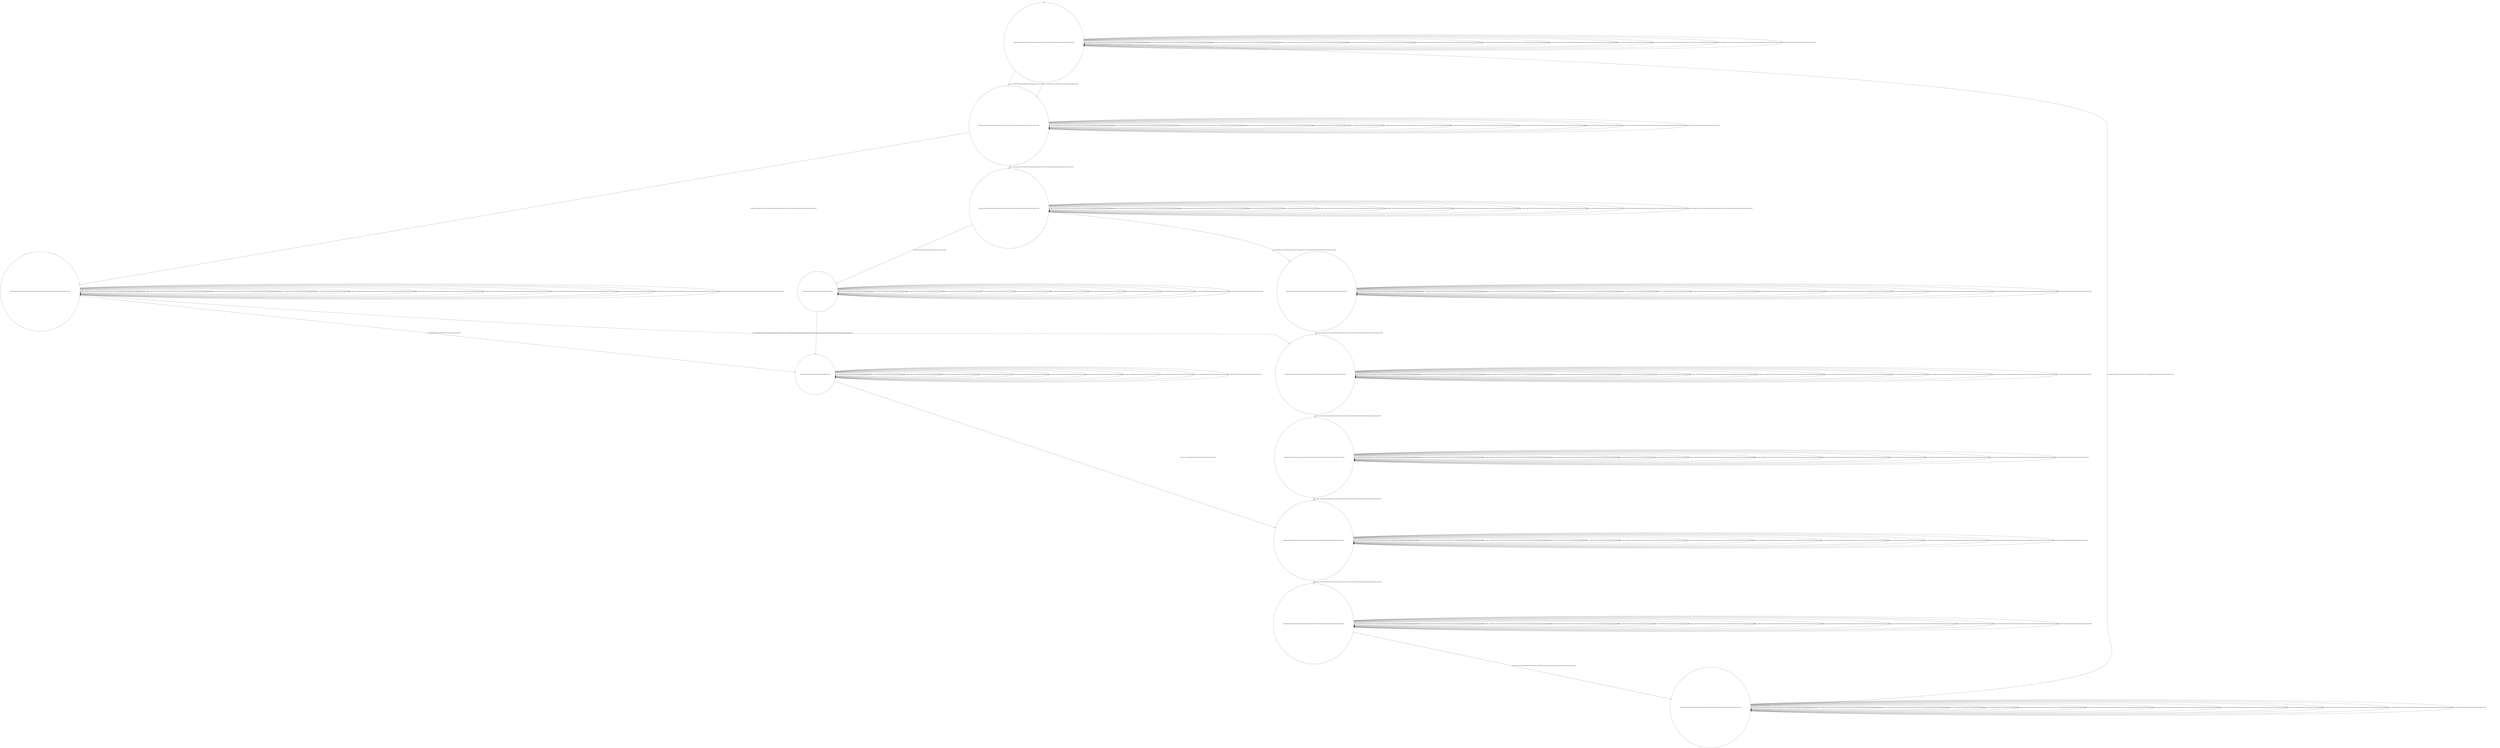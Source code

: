 digraph g {
	edge [lblstyle="above, sloped"];
	s0 [shape="circle" label="0@[((EUR and TEA and CAP and TON and not DOL and not COF) or (DOL and CAP and TON and not TEA and not EUR and not COF))]"];
	s1 [shape="circle" label="1@[((DOL and CAP and TON and not TEA and not EUR and not COF) or (EUR and TEA and CAP and TON and not DOL and not COF))]"];
	s2 [shape="circle" label="2@[((DOL and CAP and TON and not TEA and not EUR and not COF) or (EUR and TEA and CAP and TON and not DOL and not COF))]"];
	s3 [shape="circle" label="3@[((DOL and CAP and TON and not TEA and not EUR and not COF) or (EUR and TEA and CAP and TON and not DOL and not COF))]"];
	s4 [shape="circle" label="4@[((DOL and CAP and TON and not TEA and not EUR and not COF) or (EUR and TEA and CAP and TON and not DOL and not COF))]"];
	s5 [shape="circle" label="5@[((EUR and TEA and CAP and TON and not DOL and not COF))]"];
	s6 [shape="circle" label="6@[((DOL and CAP and TON and not TEA and not EUR and not COF) or (EUR and TEA and CAP and TON and not DOL and not COF))]"];
	s7 [shape="circle" label="7@[((EUR and TEA and CAP and TON and not DOL and not COF))]"];
	s8 [shape="circle" label="8@[((DOL and CAP and TON and not TEA and not EUR and not COF) or (EUR and TEA and CAP and TON and not DOL and not COF))]"];
	s9 [shape="circle" label="9@[((DOL and CAP and TON and not TEA and not EUR and not COF) or (EUR and TEA and CAP and TON and not DOL and not COF))]"];
	s10 [shape="circle" label="10@[((DOL and CAP and TON and not TEA and not EUR and not COF) or (EUR and TEA and CAP and TON and not DOL and not COF))]"];
	s11 [shape="circle" label="11@[((DOL and CAP and TON and not TEA and not EUR and not COF) or (EUR and TEA and CAP and TON and not DOL and not COF))]"];
	s0 -> s0 [label="cap / nok() [((DOL and CAP and TON and not TEA and not EUR and not COF) or (EUR and TEA and CAP and TON and not DOL and not COF))]"];
	s0 -> s0 [label="coffee / nok() [((DOL and CAP and TON and not TEA and not EUR and not COF) or (EUR and TEA and CAP and TON and not DOL and not COF))]"];
	s0 -> s0 [label="cup_taken / nok() [((DOL and CAP and TON and not TEA and not EUR and not COF) or (EUR and TEA and CAP and TON and not DOL and not COF))]"];
	s0 -> s0 [label="display_done / nok() [((DOL and CAP and TON and not TEA and not EUR and not COF) or (EUR and TEA and CAP and TON and not DOL and not COF))]"];
	s0 -> s1 [label="dollar / ok() [((DOL and CAP and TON and not TEA and not EUR and not COF))]"];
	s0 -> s1 [label="euro / ok() [((EUR and TEA and CAP and TON and not DOL and not COF))]"];
	s0 -> s0 [label="no_sugar / nok() [((DOL and CAP and TON and not TEA and not EUR and not COF) or (EUR and TEA and CAP and TON and not DOL and not COF))]"];
	s0 -> s0 [label="pour_coffee / nok() [((DOL and CAP and TON and not TEA and not EUR and not COF) or (EUR and TEA and CAP and TON and not DOL and not COF))]"];
	s0 -> s0 [label="pour_milk / nok() [((DOL and CAP and TON and not TEA and not EUR and not COF) or (EUR and TEA and CAP and TON and not DOL and not COF))]"];
	s0 -> s0 [label="pour_sugar / nok() [((DOL and CAP and TON and not TEA and not EUR and not COF) or (EUR and TEA and CAP and TON and not DOL and not COF))]"];
	s0 -> s0 [label="pour_tea / nok() [((EUR and TEA and CAP and TON and not DOL and not COF))]"];
	s0 -> s0 [label="ring / nok() [((DOL and CAP and TON and not TEA and not EUR and not COF) or (EUR and TEA and CAP and TON and not DOL and not COF))]"];
	s0 -> s0 [label="sugar / nok() [((DOL and CAP and TON and not TEA and not EUR and not COF) or (EUR and TEA and CAP and TON and not DOL and not COF))]"];
	s0 -> s0 [label="tea / nok() [((EUR and TEA and CAP and TON and not DOL and not COF))]"];
	s1 -> s1 [label="cap / nok() [((DOL and CAP and TON and not TEA and not EUR and not COF) or (EUR and TEA and CAP and TON and not DOL and not COF))]"];
	s1 -> s1 [label="coffee / nok() [((DOL and CAP and TON and not TEA and not EUR and not COF) or (EUR and TEA and CAP and TON and not DOL and not COF))]"];
	s1 -> s1 [label="cup_taken / nok() [((DOL and CAP and TON and not TEA and not EUR and not COF) or (EUR and TEA and CAP and TON and not DOL and not COF))]"];
	s1 -> s1 [label="display_done / nok() [((DOL and CAP and TON and not TEA and not EUR and not COF) or (EUR and TEA and CAP and TON and not DOL and not COF))]"];
	s1 -> s1 [label="dollar / nok() [((DOL and CAP and TON and not TEA and not EUR and not COF))]"];
	s1 -> s1 [label="euro / nok() [((EUR and TEA and CAP and TON and not DOL and not COF))]"];
	s1 -> s2 [label="no_sugar / ok() [((DOL and CAP and TON and not TEA and not EUR and not COF) or (EUR and TEA and CAP and TON and not DOL and not COF))]"];
	s1 -> s1 [label="pour_coffee / nok() [((DOL and CAP and TON and not TEA and not EUR and not COF) or (EUR and TEA and CAP and TON and not DOL and not COF))]"];
	s1 -> s1 [label="pour_milk / nok() [((DOL and CAP and TON and not TEA and not EUR and not COF) or (EUR and TEA and CAP and TON and not DOL and not COF))]"];
	s1 -> s1 [label="pour_sugar / nok() [((DOL and CAP and TON and not TEA and not EUR and not COF) or (EUR and TEA and CAP and TON and not DOL and not COF))]"];
	s1 -> s1 [label="pour_tea / nok() [((EUR and TEA and CAP and TON and not DOL and not COF))]"];
	s1 -> s1 [label="ring / nok() [((DOL and CAP and TON and not TEA and not EUR and not COF) or (EUR and TEA and CAP and TON and not DOL and not COF))]"];
	s1 -> s3 [label="sugar / ok() [((DOL and CAP and TON and not TEA and not EUR and not COF) or (EUR and TEA and CAP and TON and not DOL and not COF))]"];
	s1 -> s1 [label="tea / nok() [((EUR and TEA and CAP and TON and not DOL and not COF))]"];
	s2 -> s6 [label="cap / ok() [((DOL and CAP and TON and not TEA and not EUR and not COF) or (EUR and TEA and CAP and TON and not DOL and not COF))]"];
	s2 -> s2 [label="coffee / Ω [((DOL and CAP and TON and not TEA and not EUR and not COF) or (EUR and TEA and CAP and TON and not DOL and not COF))]"];
	s2 -> s2 [label="cup_taken / nok() [((DOL and CAP and TON and not TEA and not EUR and not COF) or (EUR and TEA and CAP and TON and not DOL and not COF))]"];
	s2 -> s2 [label="display_done / nok() [((DOL and CAP and TON and not TEA and not EUR and not COF) or (EUR and TEA and CAP and TON and not DOL and not COF))]"];
	s2 -> s2 [label="dollar / nok() [((DOL and CAP and TON and not TEA and not EUR and not COF))]"];
	s2 -> s2 [label="euro / nok() [((EUR and TEA and CAP and TON and not DOL and not COF))]"];
	s2 -> s2 [label="no_sugar / nok() [((DOL and CAP and TON and not TEA and not EUR and not COF) or (EUR and TEA and CAP and TON and not DOL and not COF))]"];
	s2 -> s2 [label="pour_coffee / nok() [((DOL and CAP and TON and not TEA and not EUR and not COF) or (EUR and TEA and CAP and TON and not DOL and not COF))]"];
	s2 -> s2 [label="pour_milk / nok() [((DOL and CAP and TON and not TEA and not EUR and not COF) or (EUR and TEA and CAP and TON and not DOL and not COF))]"];
	s2 -> s2 [label="pour_sugar / nok() [((DOL and CAP and TON and not TEA and not EUR and not COF) or (EUR and TEA and CAP and TON and not DOL and not COF))]"];
	s2 -> s2 [label="pour_tea / nok() [((EUR and TEA and CAP and TON and not DOL and not COF))]"];
	s2 -> s2 [label="ring / nok() [((DOL and CAP and TON and not TEA and not EUR and not COF) or (EUR and TEA and CAP and TON and not DOL and not COF))]"];
	s2 -> s2 [label="sugar / void() [((DOL and CAP and TON and not TEA and not EUR and not COF) or (EUR and TEA and CAP and TON and not DOL and not COF))]"];
	s2 -> s7 [label="tea / ok() [((EUR and TEA and CAP and TON and not DOL and not COF))]"];
	s3 -> s4 [label="cap / ok() [((DOL and CAP and TON and not TEA and not EUR and not COF) or (EUR and TEA and CAP and TON and not DOL and not COF))]"];
	s3 -> s3 [label="coffee / Ω [((DOL and CAP and TON and not TEA and not EUR and not COF) or (EUR and TEA and CAP and TON and not DOL and not COF))]"];
	s3 -> s3 [label="cup_taken / nok() [((DOL and CAP and TON and not TEA and not EUR and not COF) or (EUR and TEA and CAP and TON and not DOL and not COF))]"];
	s3 -> s3 [label="display_done / nok() [((DOL and CAP and TON and not TEA and not EUR and not COF) or (EUR and TEA and CAP and TON and not DOL and not COF))]"];
	s3 -> s3 [label="dollar / nok() [((DOL and CAP and TON and not TEA and not EUR and not COF))]"];
	s3 -> s3 [label="euro / nok() [((EUR and TEA and CAP and TON and not DOL and not COF))]"];
	s3 -> s3 [label="no_sugar / void() [((DOL and CAP and TON and not TEA and not EUR and not COF) or (EUR and TEA and CAP and TON and not DOL and not COF))]"];
	s3 -> s3 [label="pour_coffee / nok() [((DOL and CAP and TON and not TEA and not EUR and not COF) or (EUR and TEA and CAP and TON and not DOL and not COF))]"];
	s3 -> s3 [label="pour_milk / nok() [((DOL and CAP and TON and not TEA and not EUR and not COF) or (EUR and TEA and CAP and TON and not DOL and not COF))]"];
	s3 -> s3 [label="pour_sugar / nok() [((DOL and CAP and TON and not TEA and not EUR and not COF) or (EUR and TEA and CAP and TON and not DOL and not COF))]"];
	s3 -> s3 [label="pour_tea / nok() [((EUR and TEA and CAP and TON and not DOL and not COF))]"];
	s3 -> s3 [label="ring / nok() [((DOL and CAP and TON and not TEA and not EUR and not COF) or (EUR and TEA and CAP and TON and not DOL and not COF))]"];
	s3 -> s3 [label="sugar / nok() [((DOL and CAP and TON and not TEA and not EUR and not COF) or (EUR and TEA and CAP and TON and not DOL and not COF))]"];
	s3 -> s5 [label="tea / ok() [((EUR and TEA and CAP and TON and not DOL and not COF))]"];
	s4 -> s4 [label="cap / nok() [((DOL and CAP and TON and not TEA and not EUR and not COF) or (EUR and TEA and CAP and TON and not DOL and not COF))]"];
	s4 -> s4 [label="coffee / void() [((DOL and CAP and TON and not TEA and not EUR and not COF) or (EUR and TEA and CAP and TON and not DOL and not COF))]"];
	s4 -> s4 [label="cup_taken / nok() [((DOL and CAP and TON and not TEA and not EUR and not COF) or (EUR and TEA and CAP and TON and not DOL and not COF))]"];
	s4 -> s4 [label="display_done / nok() [((DOL and CAP and TON and not TEA and not EUR and not COF) or (EUR and TEA and CAP and TON and not DOL and not COF))]"];
	s4 -> s4 [label="dollar / nok() [((DOL and CAP and TON and not TEA and not EUR and not COF))]"];
	s4 -> s4 [label="euro / nok() [((EUR and TEA and CAP and TON and not DOL and not COF))]"];
	s4 -> s4 [label="no_sugar / nok() [((DOL and CAP and TON and not TEA and not EUR and not COF) or (EUR and TEA and CAP and TON and not DOL and not COF))]"];
	s4 -> s4 [label="pour_coffee / nok() [((DOL and CAP and TON and not TEA and not EUR and not COF) or (EUR and TEA and CAP and TON and not DOL and not COF))]"];
	s4 -> s4 [label="pour_milk / nok() [((DOL and CAP and TON and not TEA and not EUR and not COF) or (EUR and TEA and CAP and TON and not DOL and not COF))]"];
	s4 -> s6 [label="pour_sugar / ok() [((DOL and CAP and TON and not TEA and not EUR and not COF) or (EUR and TEA and CAP and TON and not DOL and not COF))]"];
	s4 -> s4 [label="pour_tea / nok() [((EUR and TEA and CAP and TON and not DOL and not COF))]"];
	s4 -> s4 [label="ring / nok() [((DOL and CAP and TON and not TEA and not EUR and not COF) or (EUR and TEA and CAP and TON and not DOL and not COF))]"];
	s4 -> s4 [label="sugar / nok() [((DOL and CAP and TON and not TEA and not EUR and not COF) or (EUR and TEA and CAP and TON and not DOL and not COF))]"];
	s4 -> s4 [label="tea / void() [((EUR and TEA and CAP and TON and not DOL and not COF))]"];
	s5 -> s5 [label="cap / void() [((EUR and TEA and CAP and TON and not DOL and not COF))]"];
	s5 -> s5 [label="coffee / void() [((EUR and TEA and CAP and TON and not DOL and not COF))]"];
	s5 -> s5 [label="cup_taken / nok() [((EUR and TEA and CAP and TON and not DOL and not COF))]"];
	s5 -> s5 [label="display_done / nok() [((EUR and TEA and CAP and TON and not DOL and not COF))]"];
	s5 -> s5 [label="euro / nok() [((EUR and TEA and CAP and TON and not DOL and not COF))]"];
	s5 -> s5 [label="no_sugar / nok() [((EUR and TEA and CAP and TON and not DOL and not COF))]"];
	s5 -> s5 [label="pour_coffee / nok() [((EUR and TEA and CAP and TON and not DOL and not COF))]"];
	s5 -> s5 [label="pour_milk / nok() [((EUR and TEA and CAP and TON and not DOL and not COF))]"];
	s5 -> s7 [label="pour_sugar / ok() [((EUR and TEA and CAP and TON and not DOL and not COF))]"];
	s5 -> s5 [label="pour_tea / nok() [((EUR and TEA and CAP and TON and not DOL and not COF))]"];
	s5 -> s5 [label="ring / nok() [((EUR and TEA and CAP and TON and not DOL and not COF))]"];
	s5 -> s5 [label="sugar / nok() [((EUR and TEA and CAP and TON and not DOL and not COF))]"];
	s5 -> s5 [label="tea / nok() [((EUR and TEA and CAP and TON and not DOL and not COF))]"];
	s6 -> s6 [label="cap / nok() [((DOL and CAP and TON and not TEA and not EUR and not COF) or (EUR and TEA and CAP and TON and not DOL and not COF))]"];
	s6 -> s6 [label="coffee / void() [((DOL and CAP and TON and not TEA and not EUR and not COF) or (EUR and TEA and CAP and TON and not DOL and not COF))]"];
	s6 -> s6 [label="cup_taken / nok() [((DOL and CAP and TON and not TEA and not EUR and not COF) or (EUR and TEA and CAP and TON and not DOL and not COF))]"];
	s6 -> s6 [label="display_done / nok() [((DOL and CAP and TON and not TEA and not EUR and not COF) or (EUR and TEA and CAP and TON and not DOL and not COF))]"];
	s6 -> s6 [label="dollar / nok() [((DOL and CAP and TON and not TEA and not EUR and not COF))]"];
	s6 -> s6 [label="euro / nok() [((EUR and TEA and CAP and TON and not DOL and not COF))]"];
	s6 -> s6 [label="no_sugar / nok() [((DOL and CAP and TON and not TEA and not EUR and not COF) or (EUR and TEA and CAP and TON and not DOL and not COF))]"];
	s6 -> s6 [label="pour_coffee / nok() [((DOL and CAP and TON and not TEA and not EUR and not COF) or (EUR and TEA and CAP and TON and not DOL and not COF))]"];
	s6 -> s9 [label="pour_milk / ok() [((DOL and CAP and TON and not TEA and not EUR and not COF) or (EUR and TEA and CAP and TON and not DOL and not COF))]"];
	s6 -> s6 [label="pour_sugar / nok() [((DOL and CAP and TON and not TEA and not EUR and not COF) or (EUR and TEA and CAP and TON and not DOL and not COF))]"];
	s6 -> s6 [label="pour_tea / nok() [((EUR and TEA and CAP and TON and not DOL and not COF))]"];
	s6 -> s6 [label="ring / nok() [((DOL and CAP and TON and not TEA and not EUR and not COF) or (EUR and TEA and CAP and TON and not DOL and not COF))]"];
	s6 -> s6 [label="sugar / nok() [((DOL and CAP and TON and not TEA and not EUR and not COF) or (EUR and TEA and CAP and TON and not DOL and not COF))]"];
	s6 -> s6 [label="tea / void() [((EUR and TEA and CAP and TON and not DOL and not COF))]"];
	s7 -> s7 [label="cap / void() [((EUR and TEA and CAP and TON and not DOL and not COF))]"];
	s7 -> s7 [label="coffee / void() [((EUR and TEA and CAP and TON and not DOL and not COF))]"];
	s7 -> s7 [label="cup_taken / nok() [((EUR and TEA and CAP and TON and not DOL and not COF))]"];
	s7 -> s7 [label="display_done / nok() [((EUR and TEA and CAP and TON and not DOL and not COF))]"];
	s7 -> s7 [label="euro / nok() [((EUR and TEA and CAP and TON and not DOL and not COF))]"];
	s7 -> s7 [label="no_sugar / nok() [((EUR and TEA and CAP and TON and not DOL and not COF))]"];
	s7 -> s7 [label="pour_coffee / nok() [((EUR and TEA and CAP and TON and not DOL and not COF))]"];
	s7 -> s7 [label="pour_milk / nok() [((EUR and TEA and CAP and TON and not DOL and not COF))]"];
	s7 -> s7 [label="pour_sugar / nok() [((EUR and TEA and CAP and TON and not DOL and not COF))]"];
	s7 -> s8 [label="pour_tea / ok() [((EUR and TEA and CAP and TON and not DOL and not COF))]"];
	s7 -> s7 [label="ring / nok() [((EUR and TEA and CAP and TON and not DOL and not COF))]"];
	s7 -> s7 [label="sugar / nok() [((EUR and TEA and CAP and TON and not DOL and not COF))]"];
	s7 -> s7 [label="tea / nok() [((EUR and TEA and CAP and TON and not DOL and not COF))]"];
	s8 -> s8 [label="cap / nok() [((DOL and CAP and TON and not TEA and not EUR and not COF) or (EUR and TEA and CAP and TON and not DOL and not COF))]"];
	s8 -> s8 [label="coffee / nok() [((DOL and CAP and TON and not TEA and not EUR and not COF) or (EUR and TEA and CAP and TON and not DOL and not COF))]"];
	s8 -> s8 [label="cup_taken / nok() [((DOL and CAP and TON and not TEA and not EUR and not COF) or (EUR and TEA and CAP and TON and not DOL and not COF))]"];
	s8 -> s10 [label="display_done / ok() [((DOL and CAP and TON and not TEA and not EUR and not COF) or (EUR and TEA and CAP and TON and not DOL and not COF))]"];
	s8 -> s8 [label="dollar / nok() [((DOL and CAP and TON and not TEA and not EUR and not COF))]"];
	s8 -> s8 [label="euro / nok() [((EUR and TEA and CAP and TON and not DOL and not COF))]"];
	s8 -> s8 [label="no_sugar / nok() [((DOL and CAP and TON and not TEA and not EUR and not COF) or (EUR and TEA and CAP and TON and not DOL and not COF))]"];
	s8 -> s8 [label="pour_coffee / nok() [((DOL and CAP and TON and not TEA and not EUR and not COF) or (EUR and TEA and CAP and TON and not DOL and not COF))]"];
	s8 -> s8 [label="pour_milk / nok() [((DOL and CAP and TON and not TEA and not EUR and not COF) or (EUR and TEA and CAP and TON and not DOL and not COF))]"];
	s8 -> s8 [label="pour_sugar / nok() [((DOL and CAP and TON and not TEA and not EUR and not COF) or (EUR and TEA and CAP and TON and not DOL and not COF))]"];
	s8 -> s8 [label="pour_tea / nok() [((EUR and TEA and CAP and TON and not DOL and not COF))]"];
	s8 -> s8 [label="ring / nok() [((DOL and CAP and TON and not TEA and not EUR and not COF) or (EUR and TEA and CAP and TON and not DOL and not COF))]"];
	s8 -> s8 [label="sugar / nok() [((DOL and CAP and TON and not TEA and not EUR and not COF) or (EUR and TEA and CAP and TON and not DOL and not COF))]"];
	s8 -> s8 [label="tea / nok() [((EUR and TEA and CAP and TON and not DOL and not COF))]"];
	s9 -> s9 [label="cap / nok() [((DOL and CAP and TON and not TEA and not EUR and not COF) or (EUR and TEA and CAP and TON and not DOL and not COF))]"];
	s9 -> s9 [label="coffee / nok() [((DOL and CAP and TON and not TEA and not EUR and not COF) or (EUR and TEA and CAP and TON and not DOL and not COF))]"];
	s9 -> s9 [label="cup_taken / nok() [((DOL and CAP and TON and not TEA and not EUR and not COF) or (EUR and TEA and CAP and TON and not DOL and not COF))]"];
	s9 -> s9 [label="display_done / nok() [((DOL and CAP and TON and not TEA and not EUR and not COF) or (EUR and TEA and CAP and TON and not DOL and not COF))]"];
	s9 -> s9 [label="dollar / nok() [((DOL and CAP and TON and not TEA and not EUR and not COF))]"];
	s9 -> s9 [label="euro / nok() [((EUR and TEA and CAP and TON and not DOL and not COF))]"];
	s9 -> s9 [label="no_sugar / nok() [((DOL and CAP and TON and not TEA and not EUR and not COF) or (EUR and TEA and CAP and TON and not DOL and not COF))]"];
	s9 -> s8 [label="pour_coffee / ok() [((DOL and CAP and TON and not TEA and not EUR and not COF) or (EUR and TEA and CAP and TON and not DOL and not COF))]"];
	s9 -> s9 [label="pour_milk / nok() [((DOL and CAP and TON and not TEA and not EUR and not COF) or (EUR and TEA and CAP and TON and not DOL and not COF))]"];
	s9 -> s9 [label="pour_sugar / nok() [((DOL and CAP and TON and not TEA and not EUR and not COF) or (EUR and TEA and CAP and TON and not DOL and not COF))]"];
	s9 -> s9 [label="pour_tea / nok() [((EUR and TEA and CAP and TON and not DOL and not COF))]"];
	s9 -> s9 [label="ring / nok() [((DOL and CAP and TON and not TEA and not EUR and not COF) or (EUR and TEA and CAP and TON and not DOL and not COF))]"];
	s9 -> s9 [label="sugar / nok() [((DOL and CAP and TON and not TEA and not EUR and not COF) or (EUR and TEA and CAP and TON and not DOL and not COF))]"];
	s9 -> s9 [label="tea / nok() [((EUR and TEA and CAP and TON and not DOL and not COF))]"];
	s10 -> s10 [label="cap / nok() [((DOL and CAP and TON and not TEA and not EUR and not COF) or (EUR and TEA and CAP and TON and not DOL and not COF))]"];
	s10 -> s10 [label="coffee / nok() [((DOL and CAP and TON and not TEA and not EUR and not COF) or (EUR and TEA and CAP and TON and not DOL and not COF))]"];
	s10 -> s10 [label="cup_taken / nok() [((DOL and CAP and TON and not TEA and not EUR and not COF) or (EUR and TEA and CAP and TON and not DOL and not COF))]"];
	s10 -> s10 [label="display_done / nok() [((DOL and CAP and TON and not TEA and not EUR and not COF) or (EUR and TEA and CAP and TON and not DOL and not COF))]"];
	s10 -> s10 [label="dollar / nok() [((DOL and CAP and TON and not TEA and not EUR and not COF))]"];
	s10 -> s10 [label="euro / nok() [((EUR and TEA and CAP and TON and not DOL and not COF))]"];
	s10 -> s10 [label="no_sugar / nok() [((DOL and CAP and TON and not TEA and not EUR and not COF) or (EUR and TEA and CAP and TON and not DOL and not COF))]"];
	s10 -> s10 [label="pour_coffee / nok() [((DOL and CAP and TON and not TEA and not EUR and not COF) or (EUR and TEA and CAP and TON and not DOL and not COF))]"];
	s10 -> s10 [label="pour_milk / nok() [((DOL and CAP and TON and not TEA and not EUR and not COF) or (EUR and TEA and CAP and TON and not DOL and not COF))]"];
	s10 -> s10 [label="pour_sugar / nok() [((DOL and CAP and TON and not TEA and not EUR and not COF) or (EUR and TEA and CAP and TON and not DOL and not COF))]"];
	s10 -> s10 [label="pour_tea / nok() [((EUR and TEA and CAP and TON and not DOL and not COF))]"];
	s10 -> s11 [label="ring / ok() [((DOL and CAP and TON and not TEA and not EUR and not COF) or (EUR and TEA and CAP and TON and not DOL and not COF))]"];
	s10 -> s10 [label="sugar / nok() [((DOL and CAP and TON and not TEA and not EUR and not COF) or (EUR and TEA and CAP and TON and not DOL and not COF))]"];
	s10 -> s10 [label="tea / nok() [((EUR and TEA and CAP and TON and not DOL and not COF))]"];
	s11 -> s11 [label="cap / nok() [((DOL and CAP and TON and not TEA and not EUR and not COF) or (EUR and TEA and CAP and TON and not DOL and not COF))]"];
	s11 -> s11 [label="coffee / nok() [((DOL and CAP and TON and not TEA and not EUR and not COF) or (EUR and TEA and CAP and TON and not DOL and not COF))]"];
	s11 -> s0 [label="cup_taken / ok() [((DOL and CAP and TON and not TEA and not EUR and not COF) or (EUR and TEA and CAP and TON and not DOL and not COF))]"];
	s11 -> s11 [label="display_done / nok() [((DOL and CAP and TON and not TEA and not EUR and not COF) or (EUR and TEA and CAP and TON and not DOL and not COF))]"];
	s11 -> s11 [label="dollar / nok() [((DOL and CAP and TON and not TEA and not EUR and not COF))]"];
	s11 -> s11 [label="euro / nok() [((EUR and TEA and CAP and TON and not DOL and not COF))]"];
	s11 -> s11 [label="no_sugar / nok() [((DOL and CAP and TON and not TEA and not EUR and not COF) or (EUR and TEA and CAP and TON and not DOL and not COF))]"];
	s11 -> s11 [label="pour_coffee / nok() [((DOL and CAP and TON and not TEA and not EUR and not COF) or (EUR and TEA and CAP and TON and not DOL and not COF))]"];
	s11 -> s11 [label="pour_milk / nok() [((DOL and CAP and TON and not TEA and not EUR and not COF) or (EUR and TEA and CAP and TON and not DOL and not COF))]"];
	s11 -> s11 [label="pour_sugar / nok() [((DOL and CAP and TON and not TEA and not EUR and not COF) or (EUR and TEA and CAP and TON and not DOL and not COF))]"];
	s11 -> s11 [label="pour_tea / nok() [((EUR and TEA and CAP and TON and not DOL and not COF))]"];
	s11 -> s11 [label="ring / nok() [((DOL and CAP and TON and not TEA and not EUR and not COF) or (EUR and TEA and CAP and TON and not DOL and not COF))]"];
	s11 -> s11 [label="sugar / nok() [((DOL and CAP and TON and not TEA and not EUR and not COF) or (EUR and TEA and CAP and TON and not DOL and not COF))]"];
	s11 -> s11 [label="tea / nok() [((EUR and TEA and CAP and TON and not DOL and not COF))]"];
	__start0 [label="" shape="none" width="0" height="0"];
	__start0 -> s0;
}